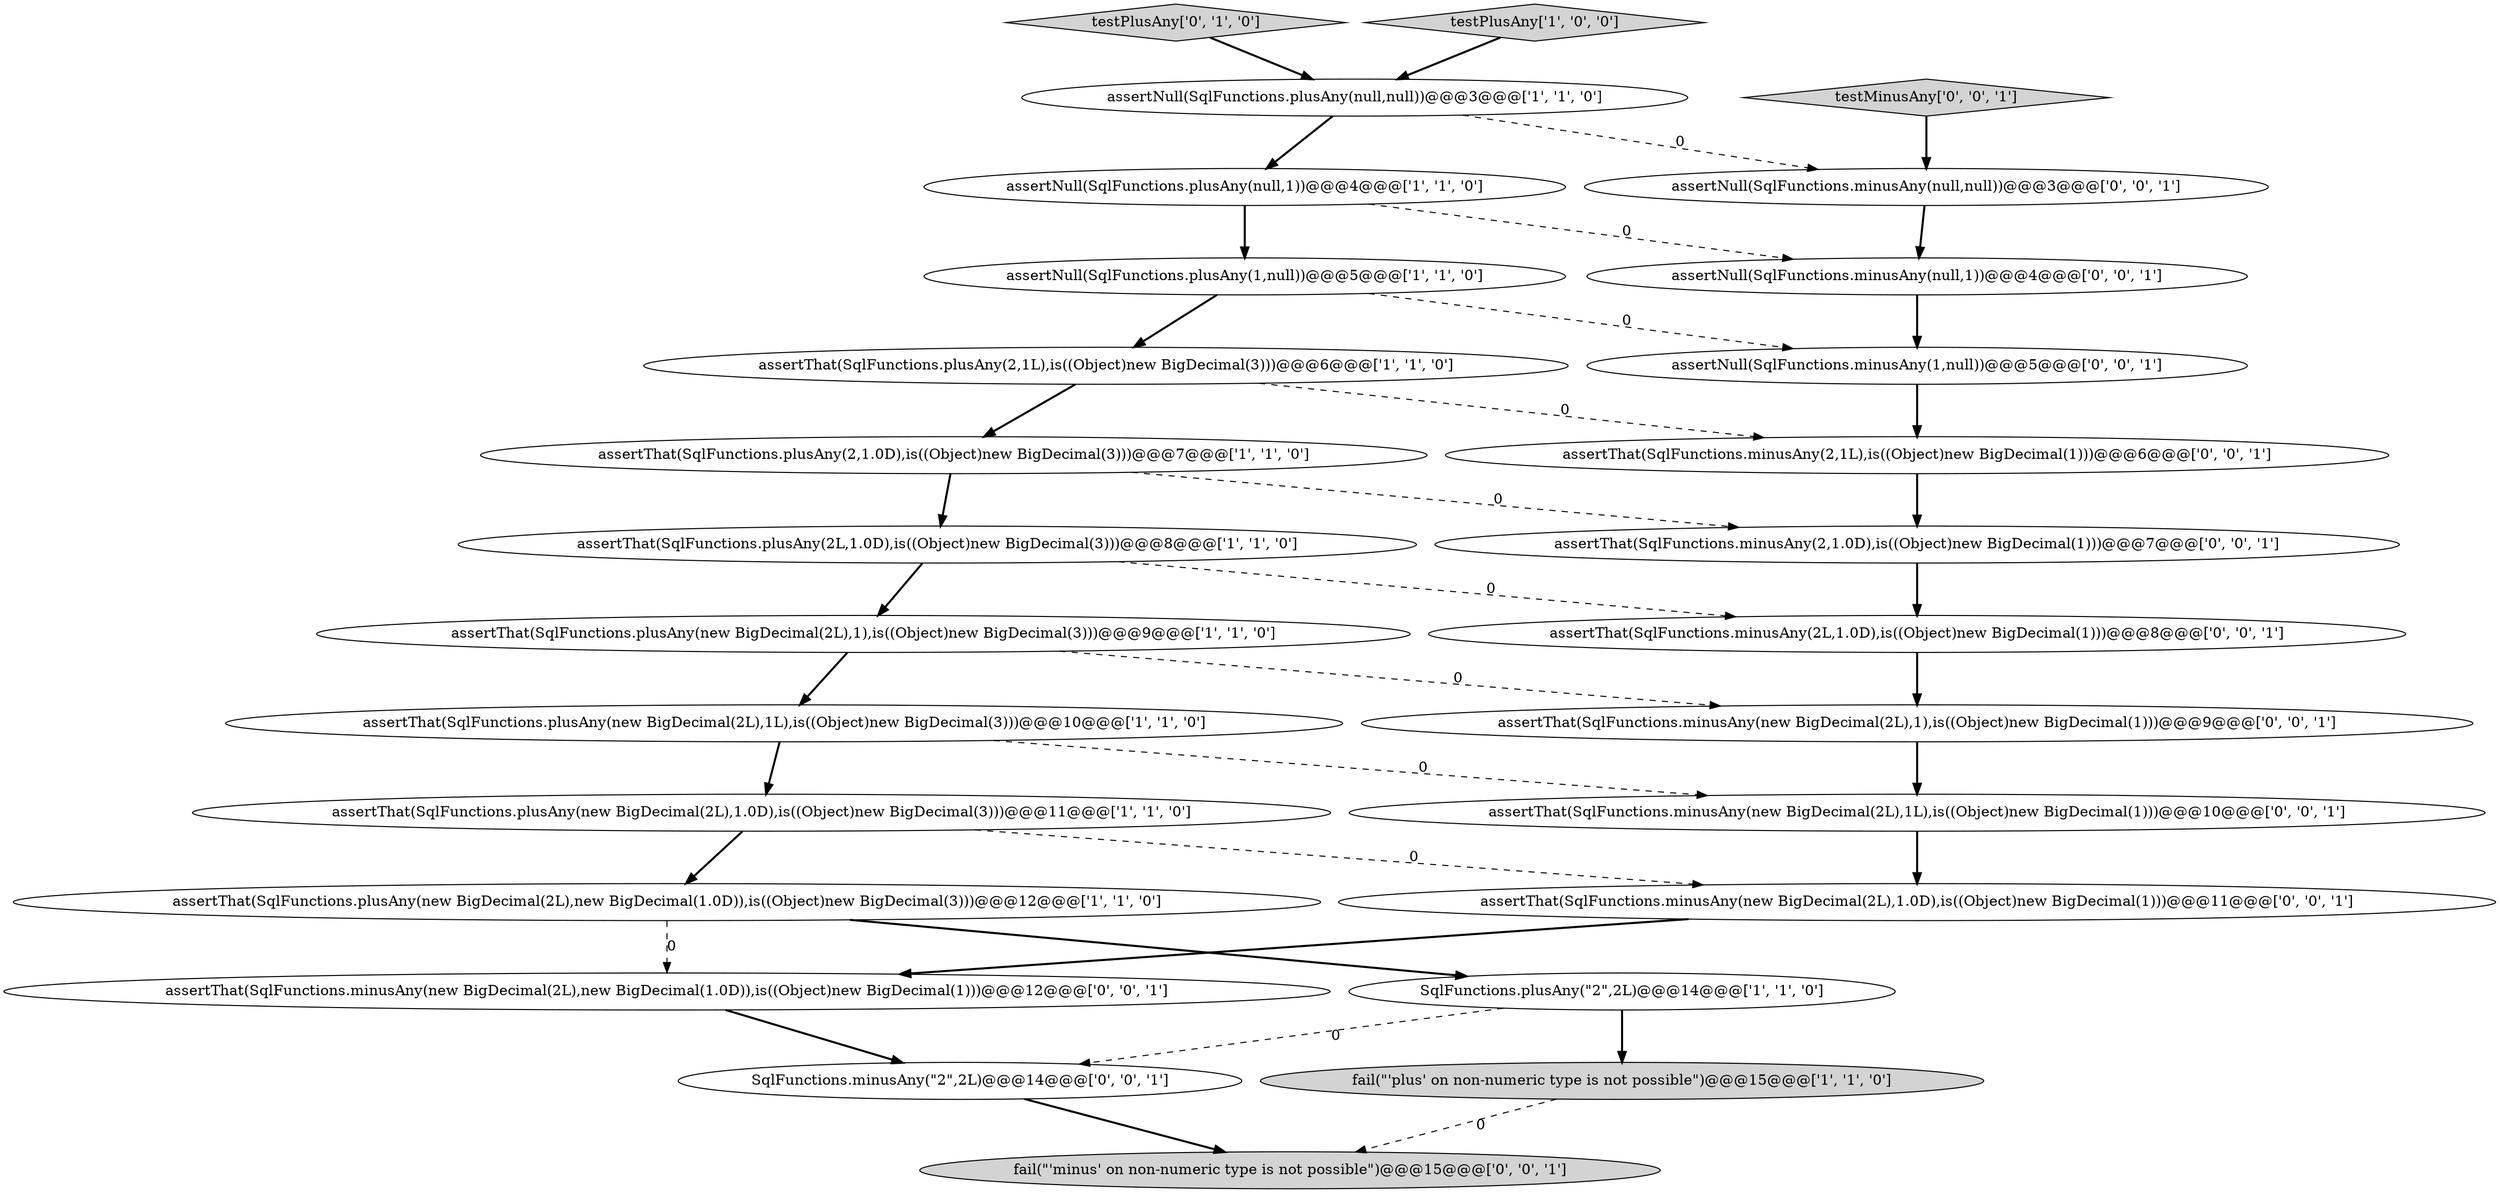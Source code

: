 digraph {
16 [style = filled, label = "assertThat(SqlFunctions.minusAny(2L,1.0D),is((Object)new BigDecimal(1)))@@@8@@@['0', '0', '1']", fillcolor = white, shape = ellipse image = "AAA0AAABBB3BBB"];
3 [style = filled, label = "assertThat(SqlFunctions.plusAny(new BigDecimal(2L),1),is((Object)new BigDecimal(3)))@@@9@@@['1', '1', '0']", fillcolor = white, shape = ellipse image = "AAA0AAABBB1BBB"];
10 [style = filled, label = "assertNull(SqlFunctions.plusAny(null,1))@@@4@@@['1', '1', '0']", fillcolor = white, shape = ellipse image = "AAA0AAABBB1BBB"];
25 [style = filled, label = "SqlFunctions.minusAny(\"2\",2L)@@@14@@@['0', '0', '1']", fillcolor = white, shape = ellipse image = "AAA0AAABBB3BBB"];
5 [style = filled, label = "fail(\"'plus' on non-numeric type is not possible\")@@@15@@@['1', '1', '0']", fillcolor = lightgray, shape = ellipse image = "AAA0AAABBB1BBB"];
23 [style = filled, label = "assertThat(SqlFunctions.minusAny(2,1.0D),is((Object)new BigDecimal(1)))@@@7@@@['0', '0', '1']", fillcolor = white, shape = ellipse image = "AAA0AAABBB3BBB"];
18 [style = filled, label = "assertThat(SqlFunctions.minusAny(new BigDecimal(2L),1.0D),is((Object)new BigDecimal(1)))@@@11@@@['0', '0', '1']", fillcolor = white, shape = ellipse image = "AAA0AAABBB3BBB"];
22 [style = filled, label = "assertNull(SqlFunctions.minusAny(null,null))@@@3@@@['0', '0', '1']", fillcolor = white, shape = ellipse image = "AAA0AAABBB3BBB"];
24 [style = filled, label = "assertThat(SqlFunctions.minusAny(2,1L),is((Object)new BigDecimal(1)))@@@6@@@['0', '0', '1']", fillcolor = white, shape = ellipse image = "AAA0AAABBB3BBB"];
17 [style = filled, label = "assertNull(SqlFunctions.minusAny(1,null))@@@5@@@['0', '0', '1']", fillcolor = white, shape = ellipse image = "AAA0AAABBB3BBB"];
4 [style = filled, label = "assertThat(SqlFunctions.plusAny(new BigDecimal(2L),1L),is((Object)new BigDecimal(3)))@@@10@@@['1', '1', '0']", fillcolor = white, shape = ellipse image = "AAA0AAABBB1BBB"];
13 [style = filled, label = "testPlusAny['0', '1', '0']", fillcolor = lightgray, shape = diamond image = "AAA0AAABBB2BBB"];
1 [style = filled, label = "assertThat(SqlFunctions.plusAny(2,1L),is((Object)new BigDecimal(3)))@@@6@@@['1', '1', '0']", fillcolor = white, shape = ellipse image = "AAA0AAABBB1BBB"];
19 [style = filled, label = "assertThat(SqlFunctions.minusAny(new BigDecimal(2L),1L),is((Object)new BigDecimal(1)))@@@10@@@['0', '0', '1']", fillcolor = white, shape = ellipse image = "AAA0AAABBB3BBB"];
0 [style = filled, label = "assertThat(SqlFunctions.plusAny(2,1.0D),is((Object)new BigDecimal(3)))@@@7@@@['1', '1', '0']", fillcolor = white, shape = ellipse image = "AAA0AAABBB1BBB"];
20 [style = filled, label = "assertThat(SqlFunctions.minusAny(new BigDecimal(2L),new BigDecimal(1.0D)),is((Object)new BigDecimal(1)))@@@12@@@['0', '0', '1']", fillcolor = white, shape = ellipse image = "AAA0AAABBB3BBB"];
7 [style = filled, label = "assertNull(SqlFunctions.plusAny(null,null))@@@3@@@['1', '1', '0']", fillcolor = white, shape = ellipse image = "AAA0AAABBB1BBB"];
2 [style = filled, label = "testPlusAny['1', '0', '0']", fillcolor = lightgray, shape = diamond image = "AAA0AAABBB1BBB"];
14 [style = filled, label = "testMinusAny['0', '0', '1']", fillcolor = lightgray, shape = diamond image = "AAA0AAABBB3BBB"];
8 [style = filled, label = "assertThat(SqlFunctions.plusAny(2L,1.0D),is((Object)new BigDecimal(3)))@@@8@@@['1', '1', '0']", fillcolor = white, shape = ellipse image = "AAA0AAABBB1BBB"];
6 [style = filled, label = "assertNull(SqlFunctions.plusAny(1,null))@@@5@@@['1', '1', '0']", fillcolor = white, shape = ellipse image = "AAA0AAABBB1BBB"];
11 [style = filled, label = "assertThat(SqlFunctions.plusAny(new BigDecimal(2L),new BigDecimal(1.0D)),is((Object)new BigDecimal(3)))@@@12@@@['1', '1', '0']", fillcolor = white, shape = ellipse image = "AAA0AAABBB1BBB"];
21 [style = filled, label = "fail(\"'minus' on non-numeric type is not possible\")@@@15@@@['0', '0', '1']", fillcolor = lightgray, shape = ellipse image = "AAA0AAABBB3BBB"];
26 [style = filled, label = "assertThat(SqlFunctions.minusAny(new BigDecimal(2L),1),is((Object)new BigDecimal(1)))@@@9@@@['0', '0', '1']", fillcolor = white, shape = ellipse image = "AAA0AAABBB3BBB"];
9 [style = filled, label = "SqlFunctions.plusAny(\"2\",2L)@@@14@@@['1', '1', '0']", fillcolor = white, shape = ellipse image = "AAA0AAABBB1BBB"];
15 [style = filled, label = "assertNull(SqlFunctions.minusAny(null,1))@@@4@@@['0', '0', '1']", fillcolor = white, shape = ellipse image = "AAA0AAABBB3BBB"];
12 [style = filled, label = "assertThat(SqlFunctions.plusAny(new BigDecimal(2L),1.0D),is((Object)new BigDecimal(3)))@@@11@@@['1', '1', '0']", fillcolor = white, shape = ellipse image = "AAA0AAABBB1BBB"];
10->15 [style = dashed, label="0"];
23->16 [style = bold, label=""];
19->18 [style = bold, label=""];
8->16 [style = dashed, label="0"];
22->15 [style = bold, label=""];
11->20 [style = dashed, label="0"];
3->26 [style = dashed, label="0"];
7->10 [style = bold, label=""];
0->23 [style = dashed, label="0"];
8->3 [style = bold, label=""];
12->11 [style = bold, label=""];
14->22 [style = bold, label=""];
16->26 [style = bold, label=""];
6->17 [style = dashed, label="0"];
1->0 [style = bold, label=""];
26->19 [style = bold, label=""];
11->9 [style = bold, label=""];
20->25 [style = bold, label=""];
3->4 [style = bold, label=""];
10->6 [style = bold, label=""];
6->1 [style = bold, label=""];
18->20 [style = bold, label=""];
15->17 [style = bold, label=""];
17->24 [style = bold, label=""];
1->24 [style = dashed, label="0"];
13->7 [style = bold, label=""];
9->25 [style = dashed, label="0"];
0->8 [style = bold, label=""];
9->5 [style = bold, label=""];
4->12 [style = bold, label=""];
5->21 [style = dashed, label="0"];
4->19 [style = dashed, label="0"];
12->18 [style = dashed, label="0"];
2->7 [style = bold, label=""];
7->22 [style = dashed, label="0"];
25->21 [style = bold, label=""];
24->23 [style = bold, label=""];
}
